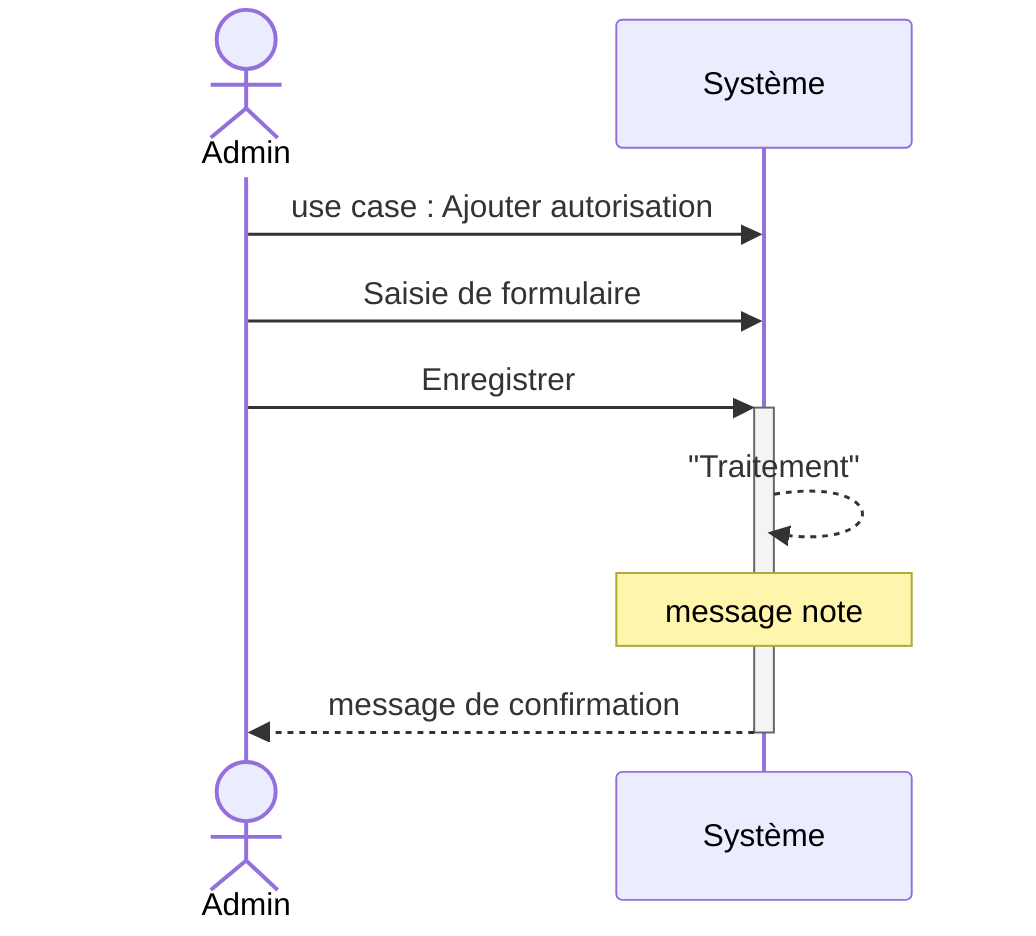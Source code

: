sequenceDiagram

actor Admin
Admin->>Système: use case : Ajouter autorisation
Admin->>Système: Saisie de formulaire
Admin->>+Système: Enregistrer

Système -->>Système: "Traitement"
note over Système : message note

Système-->>-Admin: message de confirmation